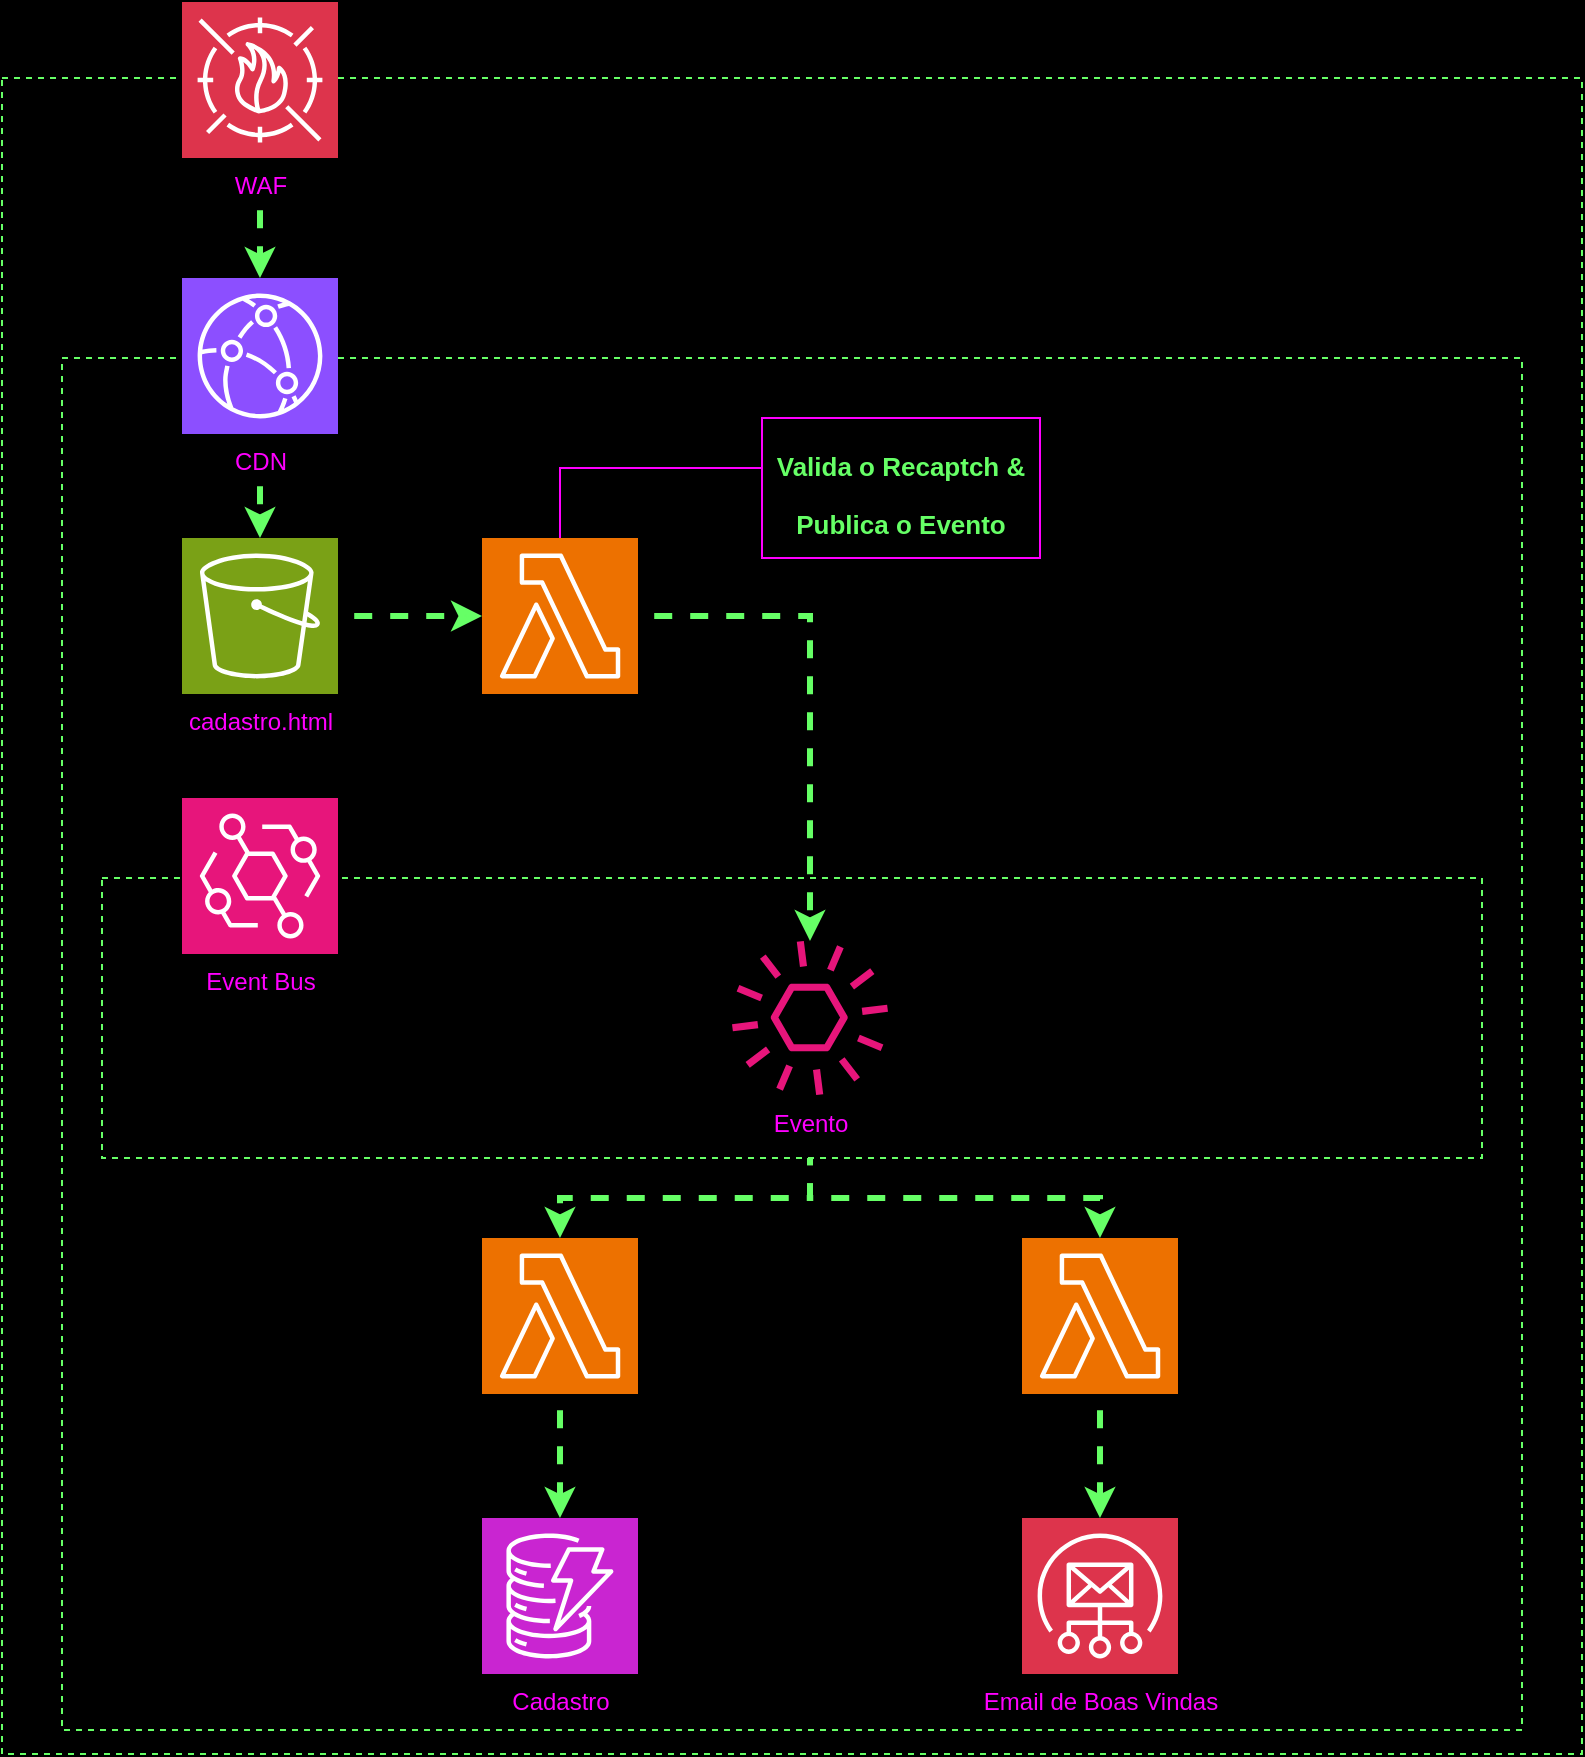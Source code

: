 <mxfile version="24.8.6">
  <diagram name="Page-1" id="GW4Ji_nsaWwenUOUuL6K">
    <mxGraphModel dx="1468" dy="2024" grid="0" gridSize="10" guides="0" tooltips="1" connect="1" arrows="1" fold="1" page="1" pageScale="1" pageWidth="827" pageHeight="1169" background="#000000" math="0" shadow="0">
      <root>
        <mxCell id="0" />
        <mxCell id="1" parent="0" />
        <mxCell id="aIuP2M7PgsISakmLPer6-11" value="" style="rounded=0;whiteSpace=wrap;html=1;dashed=1;fillColor=#000000;strokeColor=#66FF66;" parent="1" vertex="1">
          <mxGeometry x="10" y="-1102" width="790" height="838" as="geometry" />
        </mxCell>
        <mxCell id="aIuP2M7PgsISakmLPer6-9" value="" style="rounded=0;whiteSpace=wrap;html=1;dashed=1;fillColor=#000000;strokeColor=#66FF66;" parent="1" vertex="1">
          <mxGeometry x="40" y="-962" width="730" height="686" as="geometry" />
        </mxCell>
        <mxCell id="aIuP2M7PgsISakmLPer6-20" style="edgeStyle=orthogonalEdgeStyle;rounded=0;orthogonalLoop=1;jettySize=auto;html=1;entryX=0.5;entryY=0;entryDx=0;entryDy=0;entryPerimeter=0;dashed=1;flowAnimation=1;strokeColor=#66FF66;strokeWidth=3;" parent="1" source="aIuP2M7PgsISakmLPer6-2" target="aIuP2M7PgsISakmLPer6-19" edge="1">
          <mxGeometry relative="1" as="geometry">
            <Array as="points">
              <mxPoint x="414" y="-542" />
              <mxPoint x="289" y="-542" />
            </Array>
          </mxGeometry>
        </mxCell>
        <mxCell id="aIuP2M7PgsISakmLPer6-23" style="edgeStyle=orthogonalEdgeStyle;rounded=0;orthogonalLoop=1;jettySize=auto;html=1;entryX=0.5;entryY=0;entryDx=0;entryDy=0;entryPerimeter=0;dashed=1;flowAnimation=1;strokeColor=#66FF66;strokeWidth=3;" parent="1" source="aIuP2M7PgsISakmLPer6-2" target="aIuP2M7PgsISakmLPer6-22" edge="1">
          <mxGeometry relative="1" as="geometry">
            <Array as="points">
              <mxPoint x="414" y="-542" />
              <mxPoint x="559" y="-542" />
            </Array>
          </mxGeometry>
        </mxCell>
        <mxCell id="aIuP2M7PgsISakmLPer6-14" style="edgeStyle=orthogonalEdgeStyle;rounded=0;orthogonalLoop=1;jettySize=auto;html=1;entryX=0.5;entryY=0;entryDx=0;entryDy=0;entryPerimeter=0;flowAnimation=1;dashed=1;strokeColor=#66FF66;strokeWidth=3;" parent="1" source="aIuP2M7PgsISakmLPer6-8" target="aIuP2M7PgsISakmLPer6-6" edge="1">
          <mxGeometry relative="1" as="geometry" />
        </mxCell>
        <mxCell id="aIuP2M7PgsISakmLPer6-12" style="edgeStyle=orthogonalEdgeStyle;rounded=0;orthogonalLoop=1;jettySize=auto;html=1;entryX=0.5;entryY=0;entryDx=0;entryDy=0;entryPerimeter=0;dashed=1;fixDash=0;flowAnimation=1;strokeColor=#66FF66;strokeWidth=3;" parent="1" source="aIuP2M7PgsISakmLPer6-10" target="aIuP2M7PgsISakmLPer6-8" edge="1">
          <mxGeometry relative="1" as="geometry" />
        </mxCell>
        <mxCell id="aIuP2M7PgsISakmLPer6-3" value="" style="rounded=0;whiteSpace=wrap;html=1;dashed=1;fillColor=#000000;strokeColor=#66FF66;" parent="1" vertex="1">
          <mxGeometry x="60" y="-702" width="690" height="140" as="geometry" />
        </mxCell>
        <mxCell id="aIuP2M7PgsISakmLPer6-2" value="&lt;font style=&quot;background-color: rgb(0, 0, 0);&quot; color=&quot;#ff00ff&quot;&gt;Evento&lt;/font&gt;&lt;div&gt;&lt;br&gt;&lt;/div&gt;" style="sketch=0;outlineConnect=0;fontColor=#232F3E;gradientColor=none;fillColor=#E7157B;strokeColor=none;dashed=0;verticalLabelPosition=bottom;verticalAlign=top;align=center;html=1;fontSize=12;fontStyle=0;aspect=fixed;pointerEvents=1;shape=mxgraph.aws4.event;" parent="1" vertex="1">
          <mxGeometry x="375" y="-671" width="78" height="78" as="geometry" />
        </mxCell>
        <mxCell id="aIuP2M7PgsISakmLPer6-1" value="&lt;font style=&quot;background-color: rgb(0, 0, 0);&quot; color=&quot;#ff00ff&quot;&gt;Event Bus&lt;/font&gt;" style="sketch=0;points=[[0,0,0],[0.25,0,0],[0.5,0,0],[0.75,0,0],[1,0,0],[0,1,0],[0.25,1,0],[0.5,1,0],[0.75,1,0],[1,1,0],[0,0.25,0],[0,0.5,0],[0,0.75,0],[1,0.25,0],[1,0.5,0],[1,0.75,0]];outlineConnect=0;fontColor=#232F3E;fillColor=#E7157B;strokeColor=#ffffff;dashed=0;verticalLabelPosition=bottom;verticalAlign=top;align=center;html=1;fontSize=12;fontStyle=0;aspect=fixed;shape=mxgraph.aws4.resourceIcon;resIcon=mxgraph.aws4.eventbridge;" parent="1" vertex="1">
          <mxGeometry x="100" y="-742" width="78" height="78" as="geometry" />
        </mxCell>
        <mxCell id="aIuP2M7PgsISakmLPer6-16" style="edgeStyle=orthogonalEdgeStyle;rounded=0;orthogonalLoop=1;jettySize=auto;html=1;dashed=1;flowAnimation=1;strokeColor=#66FF66;strokeWidth=3;" parent="1" source="aIuP2M7PgsISakmLPer6-5" target="aIuP2M7PgsISakmLPer6-2" edge="1">
          <mxGeometry relative="1" as="geometry" />
        </mxCell>
        <mxCell id="aIuP2M7PgsISakmLPer6-28" style="edgeStyle=orthogonalEdgeStyle;rounded=0;orthogonalLoop=1;jettySize=auto;html=1;entryX=0;entryY=0.5;entryDx=0;entryDy=0;endArrow=none;endFill=0;strokeColor=#FF00FF;strokeWidth=1;" parent="1" source="aIuP2M7PgsISakmLPer6-5" target="aIuP2M7PgsISakmLPer6-27" edge="1">
          <mxGeometry relative="1" as="geometry">
            <Array as="points">
              <mxPoint x="289" y="-907" />
            </Array>
          </mxGeometry>
        </mxCell>
        <mxCell id="aIuP2M7PgsISakmLPer6-5" value="" style="sketch=0;points=[[0,0,0],[0.25,0,0],[0.5,0,0],[0.75,0,0],[1,0,0],[0,1,0],[0.25,1,0],[0.5,1,0],[0.75,1,0],[1,1,0],[0,0.25,0],[0,0.5,0],[0,0.75,0],[1,0.25,0],[1,0.5,0],[1,0.75,0]];outlineConnect=0;fontColor=#232F3E;fillColor=#ED7100;strokeColor=#ffffff;dashed=0;verticalLabelPosition=bottom;verticalAlign=top;align=center;html=1;fontSize=12;fontStyle=0;aspect=fixed;shape=mxgraph.aws4.resourceIcon;resIcon=mxgraph.aws4.lambda;" parent="1" vertex="1">
          <mxGeometry x="250" y="-872" width="78" height="78" as="geometry" />
        </mxCell>
        <mxCell id="aIuP2M7PgsISakmLPer6-15" style="edgeStyle=orthogonalEdgeStyle;rounded=0;orthogonalLoop=1;jettySize=auto;html=1;dashed=1;flowAnimation=1;strokeColor=#66FF66;strokeWidth=3;" parent="1" source="aIuP2M7PgsISakmLPer6-6" target="aIuP2M7PgsISakmLPer6-5" edge="1">
          <mxGeometry relative="1" as="geometry" />
        </mxCell>
        <mxCell id="eQMeAj0FzXA-GN-koBDQ-3" value="" style="edgeStyle=orthogonalEdgeStyle;rounded=0;orthogonalLoop=1;jettySize=auto;html=1;" parent="1" source="aIuP2M7PgsISakmLPer6-6" target="aIuP2M7PgsISakmLPer6-1" edge="1">
          <mxGeometry relative="1" as="geometry" />
        </mxCell>
        <mxCell id="aIuP2M7PgsISakmLPer6-6" value="&lt;font color=&quot;#ff00ff&quot; style=&quot;background-color: rgb(0, 0, 0);&quot;&gt;cadastro.html&lt;/font&gt;&lt;div&gt;&lt;br&gt;&lt;/div&gt;" style="sketch=0;points=[[0,0,0],[0.25,0,0],[0.5,0,0],[0.75,0,0],[1,0,0],[0,1,0],[0.25,1,0],[0.5,1,0],[0.75,1,0],[1,1,0],[0,0.25,0],[0,0.5,0],[0,0.75,0],[1,0.25,0],[1,0.5,0],[1,0.75,0]];outlineConnect=0;fontColor=#232F3E;fillColor=#7AA116;strokeColor=#ffffff;dashed=0;verticalLabelPosition=bottom;verticalAlign=top;align=center;html=1;fontSize=12;fontStyle=0;aspect=fixed;shape=mxgraph.aws4.resourceIcon;resIcon=mxgraph.aws4.s3;" parent="1" vertex="1">
          <mxGeometry x="100" y="-872" width="78" height="78" as="geometry" />
        </mxCell>
        <mxCell id="aIuP2M7PgsISakmLPer6-8" value="&lt;span style=&quot;background-color: rgb(0, 0, 0);&quot;&gt;&lt;font color=&quot;#ff00ff&quot;&gt;CDN&lt;/font&gt;&lt;/span&gt;" style="sketch=0;points=[[0,0,0],[0.25,0,0],[0.5,0,0],[0.75,0,0],[1,0,0],[0,1,0],[0.25,1,0],[0.5,1,0],[0.75,1,0],[1,1,0],[0,0.25,0],[0,0.5,0],[0,0.75,0],[1,0.25,0],[1,0.5,0],[1,0.75,0]];outlineConnect=0;fontColor=#232F3E;fillColor=#8C4FFF;strokeColor=#ffffff;dashed=0;verticalLabelPosition=bottom;verticalAlign=top;align=center;html=1;fontSize=12;fontStyle=0;aspect=fixed;shape=mxgraph.aws4.resourceIcon;resIcon=mxgraph.aws4.cloudfront;" parent="1" vertex="1">
          <mxGeometry x="100" y="-1002" width="78" height="78" as="geometry" />
        </mxCell>
        <mxCell id="aIuP2M7PgsISakmLPer6-10" value="&lt;font color=&quot;#ff00ff&quot; style=&quot;background-color: rgb(0, 0, 0);&quot;&gt;WAF&lt;/font&gt;" style="sketch=0;points=[[0,0,0],[0.25,0,0],[0.5,0,0],[0.75,0,0],[1,0,0],[0,1,0],[0.25,1,0],[0.5,1,0],[0.75,1,0],[1,1,0],[0,0.25,0],[0,0.5,0],[0,0.75,0],[1,0.25,0],[1,0.5,0],[1,0.75,0]];outlineConnect=0;fontColor=#232F3E;fillColor=#DD344C;strokeColor=#ffffff;dashed=0;verticalLabelPosition=bottom;verticalAlign=top;align=center;html=1;fontSize=12;fontStyle=0;aspect=fixed;shape=mxgraph.aws4.resourceIcon;resIcon=mxgraph.aws4.waf;" parent="1" vertex="1">
          <mxGeometry x="100" y="-1140" width="78" height="78" as="geometry" />
        </mxCell>
        <mxCell id="aIuP2M7PgsISakmLPer6-17" value="&lt;font style=&quot;background-color: rgb(0, 0, 0);&quot; color=&quot;#ff00ff&quot;&gt;Cadastro&lt;/font&gt;" style="sketch=0;points=[[0,0,0],[0.25,0,0],[0.5,0,0],[0.75,0,0],[1,0,0],[0,1,0],[0.25,1,0],[0.5,1,0],[0.75,1,0],[1,1,0],[0,0.25,0],[0,0.5,0],[0,0.75,0],[1,0.25,0],[1,0.5,0],[1,0.75,0]];outlineConnect=0;fontColor=#232F3E;fillColor=#C925D1;strokeColor=#ffffff;dashed=0;verticalLabelPosition=bottom;verticalAlign=top;align=center;html=1;fontSize=12;fontStyle=0;aspect=fixed;shape=mxgraph.aws4.resourceIcon;resIcon=mxgraph.aws4.dynamodb;" parent="1" vertex="1">
          <mxGeometry x="250" y="-382" width="78" height="78" as="geometry" />
        </mxCell>
        <mxCell id="aIuP2M7PgsISakmLPer6-19" value="" style="sketch=0;points=[[0,0,0],[0.25,0,0],[0.5,0,0],[0.75,0,0],[1,0,0],[0,1,0],[0.25,1,0],[0.5,1,0],[0.75,1,0],[1,1,0],[0,0.25,0],[0,0.5,0],[0,0.75,0],[1,0.25,0],[1,0.5,0],[1,0.75,0]];outlineConnect=0;fontColor=#232F3E;fillColor=#ED7100;strokeColor=#ffffff;dashed=0;verticalLabelPosition=bottom;verticalAlign=top;align=center;html=1;fontSize=12;fontStyle=0;aspect=fixed;shape=mxgraph.aws4.resourceIcon;resIcon=mxgraph.aws4.lambda;" parent="1" vertex="1">
          <mxGeometry x="250" y="-522" width="78" height="78" as="geometry" />
        </mxCell>
        <mxCell id="aIuP2M7PgsISakmLPer6-21" style="edgeStyle=orthogonalEdgeStyle;rounded=0;orthogonalLoop=1;jettySize=auto;html=1;entryX=0.5;entryY=0;entryDx=0;entryDy=0;entryPerimeter=0;dashed=1;flowAnimation=1;strokeColor=#66FF66;strokeWidth=3;" parent="1" source="aIuP2M7PgsISakmLPer6-19" target="aIuP2M7PgsISakmLPer6-17" edge="1">
          <mxGeometry relative="1" as="geometry" />
        </mxCell>
        <mxCell id="aIuP2M7PgsISakmLPer6-25" style="edgeStyle=orthogonalEdgeStyle;rounded=0;orthogonalLoop=1;jettySize=auto;html=1;dashed=1;flowAnimation=1;strokeColor=#66FF66;strokeWidth=3;" parent="1" source="aIuP2M7PgsISakmLPer6-22" target="aIuP2M7PgsISakmLPer6-24" edge="1">
          <mxGeometry relative="1" as="geometry" />
        </mxCell>
        <mxCell id="aIuP2M7PgsISakmLPer6-22" value="" style="sketch=0;points=[[0,0,0],[0.25,0,0],[0.5,0,0],[0.75,0,0],[1,0,0],[0,1,0],[0.25,1,0],[0.5,1,0],[0.75,1,0],[1,1,0],[0,0.25,0],[0,0.5,0],[0,0.75,0],[1,0.25,0],[1,0.5,0],[1,0.75,0]];outlineConnect=0;fontColor=#232F3E;fillColor=#ED7100;strokeColor=#ffffff;dashed=0;verticalLabelPosition=bottom;verticalAlign=top;align=center;html=1;fontSize=12;fontStyle=0;aspect=fixed;shape=mxgraph.aws4.resourceIcon;resIcon=mxgraph.aws4.lambda;" parent="1" vertex="1">
          <mxGeometry x="520" y="-522" width="78" height="78" as="geometry" />
        </mxCell>
        <mxCell id="aIuP2M7PgsISakmLPer6-24" value="&lt;font style=&quot;background-color: rgb(0, 0, 0);&quot; color=&quot;#ff00ff&quot;&gt;Email de Boas Vindas&lt;/font&gt;" style="sketch=0;points=[[0,0,0],[0.25,0,0],[0.5,0,0],[0.75,0,0],[1,0,0],[0,1,0],[0.25,1,0],[0.5,1,0],[0.75,1,0],[1,1,0],[0,0.25,0],[0,0.5,0],[0,0.75,0],[1,0.25,0],[1,0.5,0],[1,0.75,0]];outlineConnect=0;fontColor=#232F3E;fillColor=#DD344C;strokeColor=#ffffff;dashed=0;verticalLabelPosition=bottom;verticalAlign=top;align=center;html=1;fontSize=12;fontStyle=0;aspect=fixed;shape=mxgraph.aws4.resourceIcon;resIcon=mxgraph.aws4.simple_email_service;" parent="1" vertex="1">
          <mxGeometry x="520" y="-382" width="78" height="78" as="geometry" />
        </mxCell>
        <mxCell id="aIuP2M7PgsISakmLPer6-27" value="&lt;h1 style=&quot;margin-top: 0px;&quot;&gt;&lt;font color=&quot;#66ff66&quot; style=&quot;font-size: 13px;&quot;&gt;Valida o Recaptch &amp;amp; Publica o Evento&lt;/font&gt;&lt;/h1&gt;" style="text;html=1;whiteSpace=wrap;overflow=hidden;rounded=0;align=center;strokeColor=#FF00FF;strokeWidth=1;" parent="1" vertex="1">
          <mxGeometry x="390" y="-932" width="139" height="70" as="geometry" />
        </mxCell>
      </root>
    </mxGraphModel>
  </diagram>
</mxfile>
